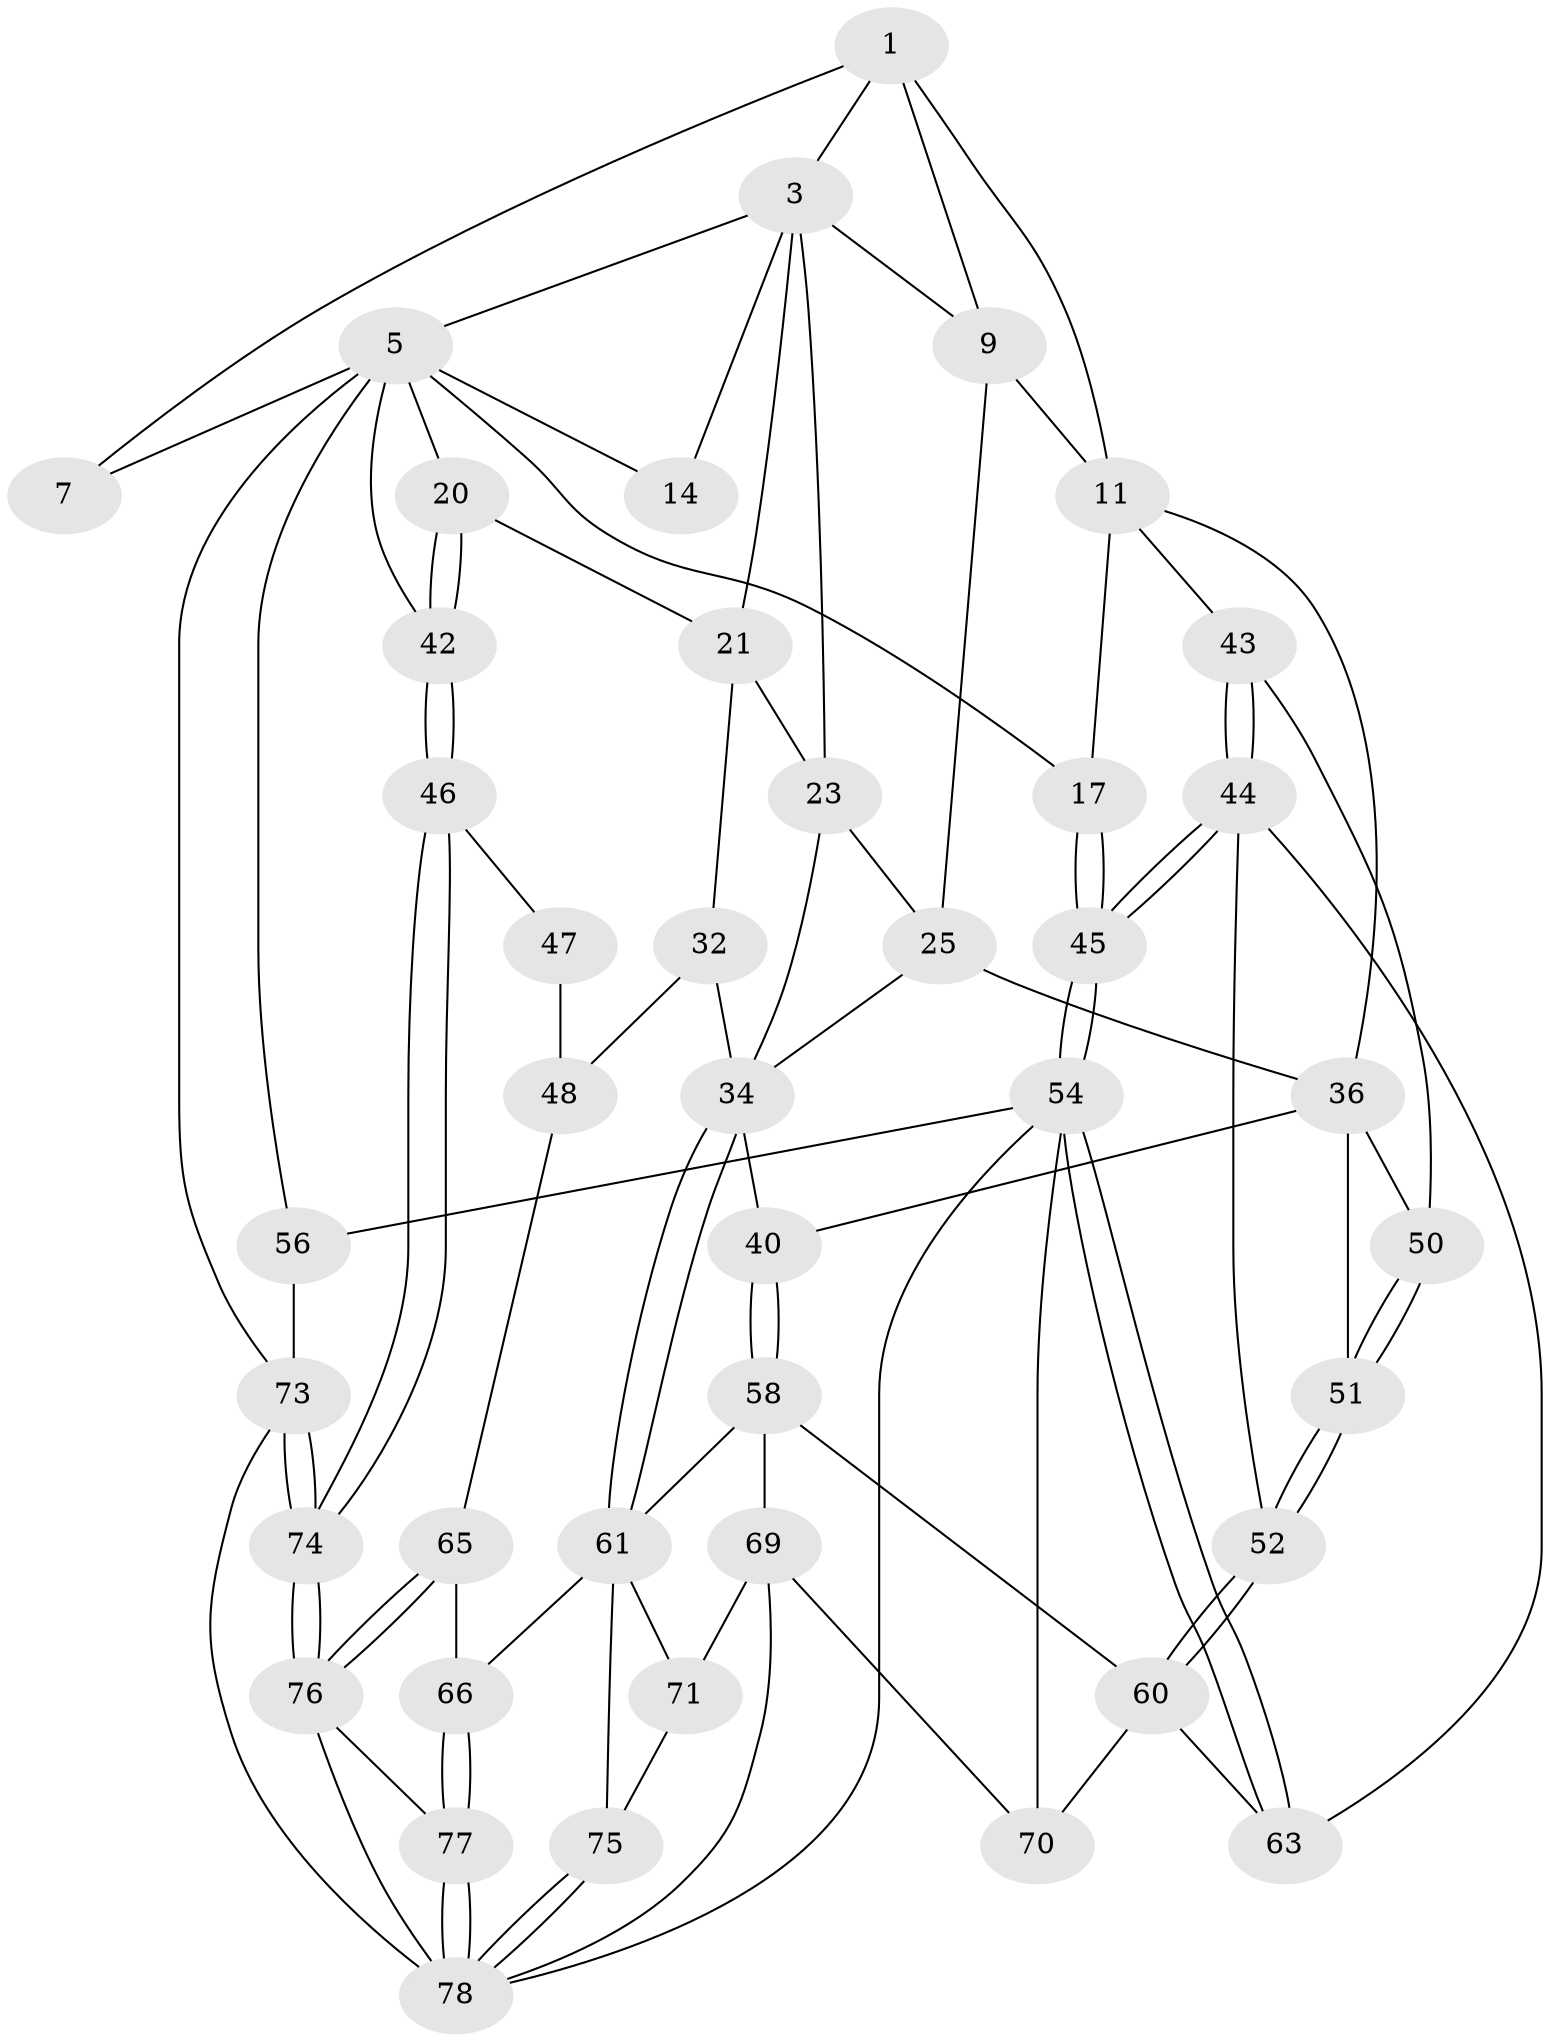 // original degree distribution, {3: 0.023255813953488372, 4: 0.22093023255813954, 6: 0.19767441860465115, 5: 0.5581395348837209}
// Generated by graph-tools (version 1.1) at 2025/28/03/15/25 16:28:06]
// undirected, 43 vertices, 98 edges
graph export_dot {
graph [start="1"]
  node [color=gray90,style=filled];
  1 [pos="+0.4740122246997579+0",super="+2+8"];
  3 [pos="+0.5760777717704791+0",super="+4+12"];
  5 [pos="+1+0",super="+6+18"];
  7 [pos="+0.18953966802360625+0"];
  9 [pos="+0.40099439748255455+0.16801721404084702",super="+10"];
  11 [pos="+0.2728689990088173+0.23553896925511336",super="+16"];
  14 [pos="+0.8538725104405378+0.14811312275259336"];
  17 [pos="+0+0.049320478797854846"];
  20 [pos="+0.9574654044216837+0.3586468949797389"];
  21 [pos="+0.8214693861848372+0.37773735345061765",super="+30+22"];
  23 [pos="+0.5568590752704644+0.2727055946016897",super="+24"];
  25 [pos="+0.37620894563115753+0.3252249847595212",super="+26"];
  32 [pos="+0.652900434408327+0.4968029029848292",super="+33+49"];
  34 [pos="+0.5603843794588518+0.5140331303805296",super="+35"];
  36 [pos="+0.2820658076419164+0.42379823507058273",super="+41+37"];
  40 [pos="+0.35635894220226366+0.5111023807339693"];
  42 [pos="+1+0.4212132904864352"];
  43 [pos="+0.11877941972720062+0.417759974561423"];
  44 [pos="+0.10251531745161589+0.4835310589988816",super="+53"];
  45 [pos="+0+0.5767390275922779"];
  46 [pos="+1+0.5241150949857231"];
  47 [pos="+0.9449960693029471+0.5586506093457698"];
  48 [pos="+0.8361727307540618+0.4957416117399229",super="+57"];
  50 [pos="+0.24017059478688862+0.46497935336770857"];
  51 [pos="+0.21227523228016654+0.5553316946202451"];
  52 [pos="+0.2065588393866464+0.5636916708063751"];
  54 [pos="+0+0.7419240156406753",super="+55"];
  56 [pos="+0+1"];
  58 [pos="+0.38382247924272944+0.5756100251883046",super="+59"];
  60 [pos="+0.21310705401693392+0.5750063089438843",super="+68"];
  61 [pos="+0.5332899259134577+0.5654342799075206",super="+62+67"];
  63 [pos="+0+0.7244527964530582"];
  65 [pos="+0.7765643458640402+0.7580538681623161"];
  66 [pos="+0.7073162794147546+0.7840915018095576"];
  69 [pos="+0.32134904592707586+0.7840733240973747",super="+72"];
  70 [pos="+0.24188750719824945+0.7856923192844062"];
  71 [pos="+0.4106624780362086+0.764204380266227"];
  73 [pos="+1+1"];
  74 [pos="+1+0.9911829858790229"];
  75 [pos="+0.5081089614258838+0.7412849285396839"];
  76 [pos="+0.9076726611950502+0.8350125998111588",super="+85"];
  77 [pos="+0.6983336652733457+0.7981362953728139",super="+81"];
  78 [pos="+0.5378877010150513+0.833857355690034",super="+79"];
  1 -- 3;
  1 -- 9;
  1 -- 11;
  1 -- 7;
  3 -- 5;
  3 -- 14 [weight=2];
  3 -- 23;
  3 -- 9;
  3 -- 21;
  5 -- 73;
  5 -- 56;
  5 -- 17;
  5 -- 7;
  5 -- 42;
  5 -- 20;
  5 -- 14;
  9 -- 11;
  9 -- 25;
  11 -- 17;
  11 -- 43;
  11 -- 36;
  17 -- 45;
  17 -- 45;
  20 -- 21;
  20 -- 42;
  20 -- 42;
  21 -- 32 [weight=2];
  21 -- 23 [weight=2];
  23 -- 25;
  23 -- 34;
  25 -- 34;
  25 -- 36;
  32 -- 48 [weight=2];
  32 -- 34;
  34 -- 61;
  34 -- 61;
  34 -- 40;
  36 -- 40;
  36 -- 51;
  36 -- 50;
  40 -- 58;
  40 -- 58;
  42 -- 46;
  42 -- 46;
  43 -- 44;
  43 -- 44;
  43 -- 50;
  44 -- 45;
  44 -- 45;
  44 -- 52;
  44 -- 63;
  45 -- 54;
  45 -- 54;
  46 -- 47;
  46 -- 74;
  46 -- 74;
  47 -- 48 [weight=2];
  48 -- 65;
  50 -- 51;
  50 -- 51;
  51 -- 52;
  51 -- 52;
  52 -- 60;
  52 -- 60;
  54 -- 63;
  54 -- 63;
  54 -- 56 [weight=2];
  54 -- 70;
  54 -- 78;
  56 -- 73;
  58 -- 61;
  58 -- 60;
  58 -- 69;
  60 -- 70;
  60 -- 63;
  61 -- 71;
  61 -- 66;
  61 -- 75;
  65 -- 66;
  65 -- 76;
  65 -- 76;
  66 -- 77;
  66 -- 77;
  69 -- 70;
  69 -- 71;
  69 -- 78;
  71 -- 75;
  73 -- 74;
  73 -- 74;
  73 -- 78;
  74 -- 76;
  74 -- 76;
  75 -- 78;
  75 -- 78;
  76 -- 77;
  76 -- 78;
  77 -- 78 [weight=2];
  77 -- 78;
}
